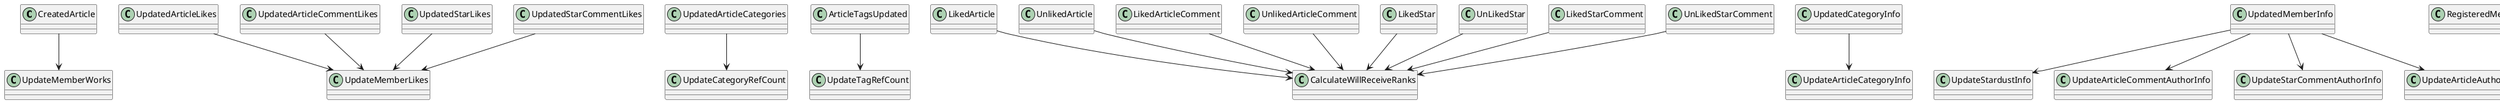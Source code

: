 @startuml
'Article
CreatedArticle              -down-> UpdateMemberWorks
UpdatedArticleLikes         -down-> UpdateMemberLikes
UpdatedArticleCategories    -down-> UpdateCategoryRefCount
ArticleTagsUpdated          -down-> UpdateTagRefCount
LikedArticle                -down-> CalculateWillReceiveRanks
UnlikedArticle              -down-> CalculateWillReceiveRanks
LikedArticleComment         -down-> CalculateWillReceiveRanks
UnlikedArticleComment       -down-> CalculateWillReceiveRanks
UpdatedArticleCommentLikes  -down-> UpdateMemberLikes

'category
UpdatedCategoryInfo -down-> UpdateArticleCategoryInfo

'member
UpdatedMemberInfo           -down-> UpdateStardustInfo
UpdatedMemberInfo           -down-> UpdateArticleCommentAuthorInfo
UpdatedMemberInfo           -down-> UpdateStarCommentAuthorInfo
UpdatedMemberInfo           -down-> UpdateArticleAuthorInfo
RegisteredMemberByPassword  -down-> CreateFavorites
RegisteredMemberByPhone     -down-> CreateFavorites
FavoritedArticle            -down-> UpdateArticleFavorites
UnFavoritedArticle          -down-> UpdateArticleFavorites

'role
UpdatedRolePermissions  -down-> UpdateAdminUserRolePermissions
UpdatedRoleInfo         -down-> UpdateAdminUserRoleInfo

'star
CreatedStar                 -down-> UpdateMemberStarInfo
DeletedStar                 -down-> UpdateMemberStarInfo
JoinedStar                  -down-> UpdateMemberStardust
LeftStar                    -down-> UpdateMemberStardust
LikedStar                   -down-> CalculateWillReceiveRanks
UnLikedStar                 -down-> CalculateWillReceiveRanks
LikedStarComment            -down-> CalculateWillReceiveRanks
UnLikedStarComment          -down-> CalculateWillReceiveRanks
UpdatedStarLikes            -down-> UpdateMemberLikes
UpdatedStarCommentLikes     -down-> UpdateMemberLikes
UpdatedStarInfo             -down-> UpdateMemberStarInfo

'tag
UpdatedTagInfo -down-> UpdateArticleTagInfo
@enduml
